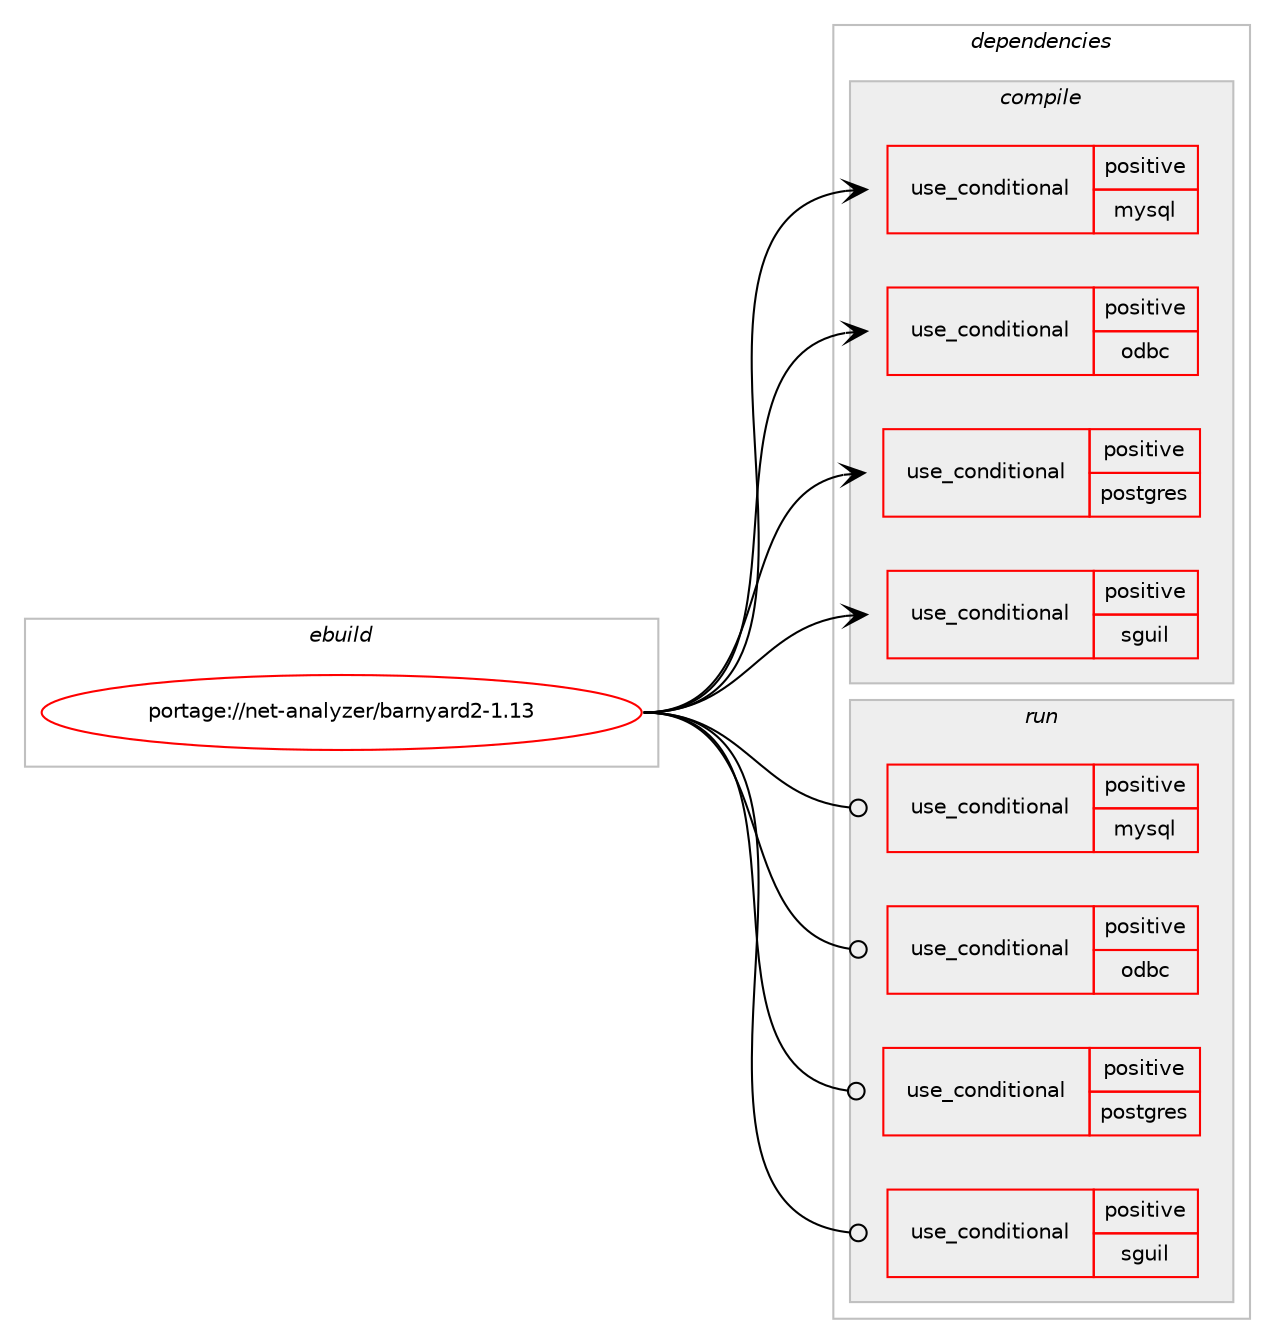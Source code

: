 digraph prolog {

# *************
# Graph options
# *************

newrank=true;
concentrate=true;
compound=true;
graph [rankdir=LR,fontname=Helvetica,fontsize=10,ranksep=1.5];#, ranksep=2.5, nodesep=0.2];
edge  [arrowhead=vee];
node  [fontname=Helvetica,fontsize=10];

# **********
# The ebuild
# **********

subgraph cluster_leftcol {
color=gray;
rank=same;
label=<<i>ebuild</i>>;
id [label="portage://net-analyzer/barnyard2-1.13", color=red, width=4, href="../net-analyzer/barnyard2-1.13.svg"];
}

# ****************
# The dependencies
# ****************

subgraph cluster_midcol {
color=gray;
label=<<i>dependencies</i>>;
subgraph cluster_compile {
fillcolor="#eeeeee";
style=filled;
label=<<i>compile</i>>;
subgraph cond84497 {
dependency173104 [label=<<TABLE BORDER="0" CELLBORDER="1" CELLSPACING="0" CELLPADDING="4"><TR><TD ROWSPAN="3" CELLPADDING="10">use_conditional</TD></TR><TR><TD>positive</TD></TR><TR><TD>mysql</TD></TR></TABLE>>, shape=none, color=red];
# *** BEGIN UNKNOWN DEPENDENCY TYPE (TODO) ***
# dependency173104 -> package_dependency(portage://net-analyzer/barnyard2-1.13,install,no,dev-db,mysql-connector-c,none,[,,],[slot(0),equal],[])
# *** END UNKNOWN DEPENDENCY TYPE (TODO) ***

}
id:e -> dependency173104:w [weight=20,style="solid",arrowhead="vee"];
subgraph cond84498 {
dependency173105 [label=<<TABLE BORDER="0" CELLBORDER="1" CELLSPACING="0" CELLPADDING="4"><TR><TD ROWSPAN="3" CELLPADDING="10">use_conditional</TD></TR><TR><TD>positive</TD></TR><TR><TD>odbc</TD></TR></TABLE>>, shape=none, color=red];
# *** BEGIN UNKNOWN DEPENDENCY TYPE (TODO) ***
# dependency173105 -> package_dependency(portage://net-analyzer/barnyard2-1.13,install,no,dev-db,unixODBC,none,[,,],[],[])
# *** END UNKNOWN DEPENDENCY TYPE (TODO) ***

}
id:e -> dependency173105:w [weight=20,style="solid",arrowhead="vee"];
subgraph cond84499 {
dependency173106 [label=<<TABLE BORDER="0" CELLBORDER="1" CELLSPACING="0" CELLPADDING="4"><TR><TD ROWSPAN="3" CELLPADDING="10">use_conditional</TD></TR><TR><TD>positive</TD></TR><TR><TD>postgres</TD></TR></TABLE>>, shape=none, color=red];
# *** BEGIN UNKNOWN DEPENDENCY TYPE (TODO) ***
# dependency173106 -> package_dependency(portage://net-analyzer/barnyard2-1.13,install,no,dev-db,postgresql,none,[,,],any_different_slot,[])
# *** END UNKNOWN DEPENDENCY TYPE (TODO) ***

}
id:e -> dependency173106:w [weight=20,style="solid",arrowhead="vee"];
subgraph cond84500 {
dependency173107 [label=<<TABLE BORDER="0" CELLBORDER="1" CELLSPACING="0" CELLPADDING="4"><TR><TD ROWSPAN="3" CELLPADDING="10">use_conditional</TD></TR><TR><TD>positive</TD></TR><TR><TD>sguil</TD></TR></TABLE>>, shape=none, color=red];
# *** BEGIN UNKNOWN DEPENDENCY TYPE (TODO) ***
# dependency173107 -> package_dependency(portage://net-analyzer/barnyard2-1.13,install,no,dev-lang,tcl,none,[,,],any_different_slot,[])
# *** END UNKNOWN DEPENDENCY TYPE (TODO) ***

}
id:e -> dependency173107:w [weight=20,style="solid",arrowhead="vee"];
# *** BEGIN UNKNOWN DEPENDENCY TYPE (TODO) ***
# id -> package_dependency(portage://net-analyzer/barnyard2-1.13,install,no,net-libs,libpcap,none,[,,],[],[])
# *** END UNKNOWN DEPENDENCY TYPE (TODO) ***

}
subgraph cluster_compileandrun {
fillcolor="#eeeeee";
style=filled;
label=<<i>compile and run</i>>;
}
subgraph cluster_run {
fillcolor="#eeeeee";
style=filled;
label=<<i>run</i>>;
subgraph cond84501 {
dependency173108 [label=<<TABLE BORDER="0" CELLBORDER="1" CELLSPACING="0" CELLPADDING="4"><TR><TD ROWSPAN="3" CELLPADDING="10">use_conditional</TD></TR><TR><TD>positive</TD></TR><TR><TD>mysql</TD></TR></TABLE>>, shape=none, color=red];
# *** BEGIN UNKNOWN DEPENDENCY TYPE (TODO) ***
# dependency173108 -> package_dependency(portage://net-analyzer/barnyard2-1.13,run,no,dev-db,mysql-connector-c,none,[,,],[slot(0),equal],[])
# *** END UNKNOWN DEPENDENCY TYPE (TODO) ***

}
id:e -> dependency173108:w [weight=20,style="solid",arrowhead="odot"];
subgraph cond84502 {
dependency173109 [label=<<TABLE BORDER="0" CELLBORDER="1" CELLSPACING="0" CELLPADDING="4"><TR><TD ROWSPAN="3" CELLPADDING="10">use_conditional</TD></TR><TR><TD>positive</TD></TR><TR><TD>odbc</TD></TR></TABLE>>, shape=none, color=red];
# *** BEGIN UNKNOWN DEPENDENCY TYPE (TODO) ***
# dependency173109 -> package_dependency(portage://net-analyzer/barnyard2-1.13,run,no,dev-db,unixODBC,none,[,,],[],[])
# *** END UNKNOWN DEPENDENCY TYPE (TODO) ***

}
id:e -> dependency173109:w [weight=20,style="solid",arrowhead="odot"];
subgraph cond84503 {
dependency173110 [label=<<TABLE BORDER="0" CELLBORDER="1" CELLSPACING="0" CELLPADDING="4"><TR><TD ROWSPAN="3" CELLPADDING="10">use_conditional</TD></TR><TR><TD>positive</TD></TR><TR><TD>postgres</TD></TR></TABLE>>, shape=none, color=red];
# *** BEGIN UNKNOWN DEPENDENCY TYPE (TODO) ***
# dependency173110 -> package_dependency(portage://net-analyzer/barnyard2-1.13,run,no,dev-db,postgresql,none,[,,],any_different_slot,[])
# *** END UNKNOWN DEPENDENCY TYPE (TODO) ***

}
id:e -> dependency173110:w [weight=20,style="solid",arrowhead="odot"];
subgraph cond84504 {
dependency173111 [label=<<TABLE BORDER="0" CELLBORDER="1" CELLSPACING="0" CELLPADDING="4"><TR><TD ROWSPAN="3" CELLPADDING="10">use_conditional</TD></TR><TR><TD>positive</TD></TR><TR><TD>sguil</TD></TR></TABLE>>, shape=none, color=red];
# *** BEGIN UNKNOWN DEPENDENCY TYPE (TODO) ***
# dependency173111 -> package_dependency(portage://net-analyzer/barnyard2-1.13,run,no,dev-lang,tcl,none,[,,],any_different_slot,[])
# *** END UNKNOWN DEPENDENCY TYPE (TODO) ***

}
id:e -> dependency173111:w [weight=20,style="solid",arrowhead="odot"];
# *** BEGIN UNKNOWN DEPENDENCY TYPE (TODO) ***
# id -> package_dependency(portage://net-analyzer/barnyard2-1.13,run,no,net-libs,libpcap,none,[,,],[],[])
# *** END UNKNOWN DEPENDENCY TYPE (TODO) ***

}
}

# **************
# The candidates
# **************

subgraph cluster_choices {
rank=same;
color=gray;
label=<<i>candidates</i>>;

}

}
